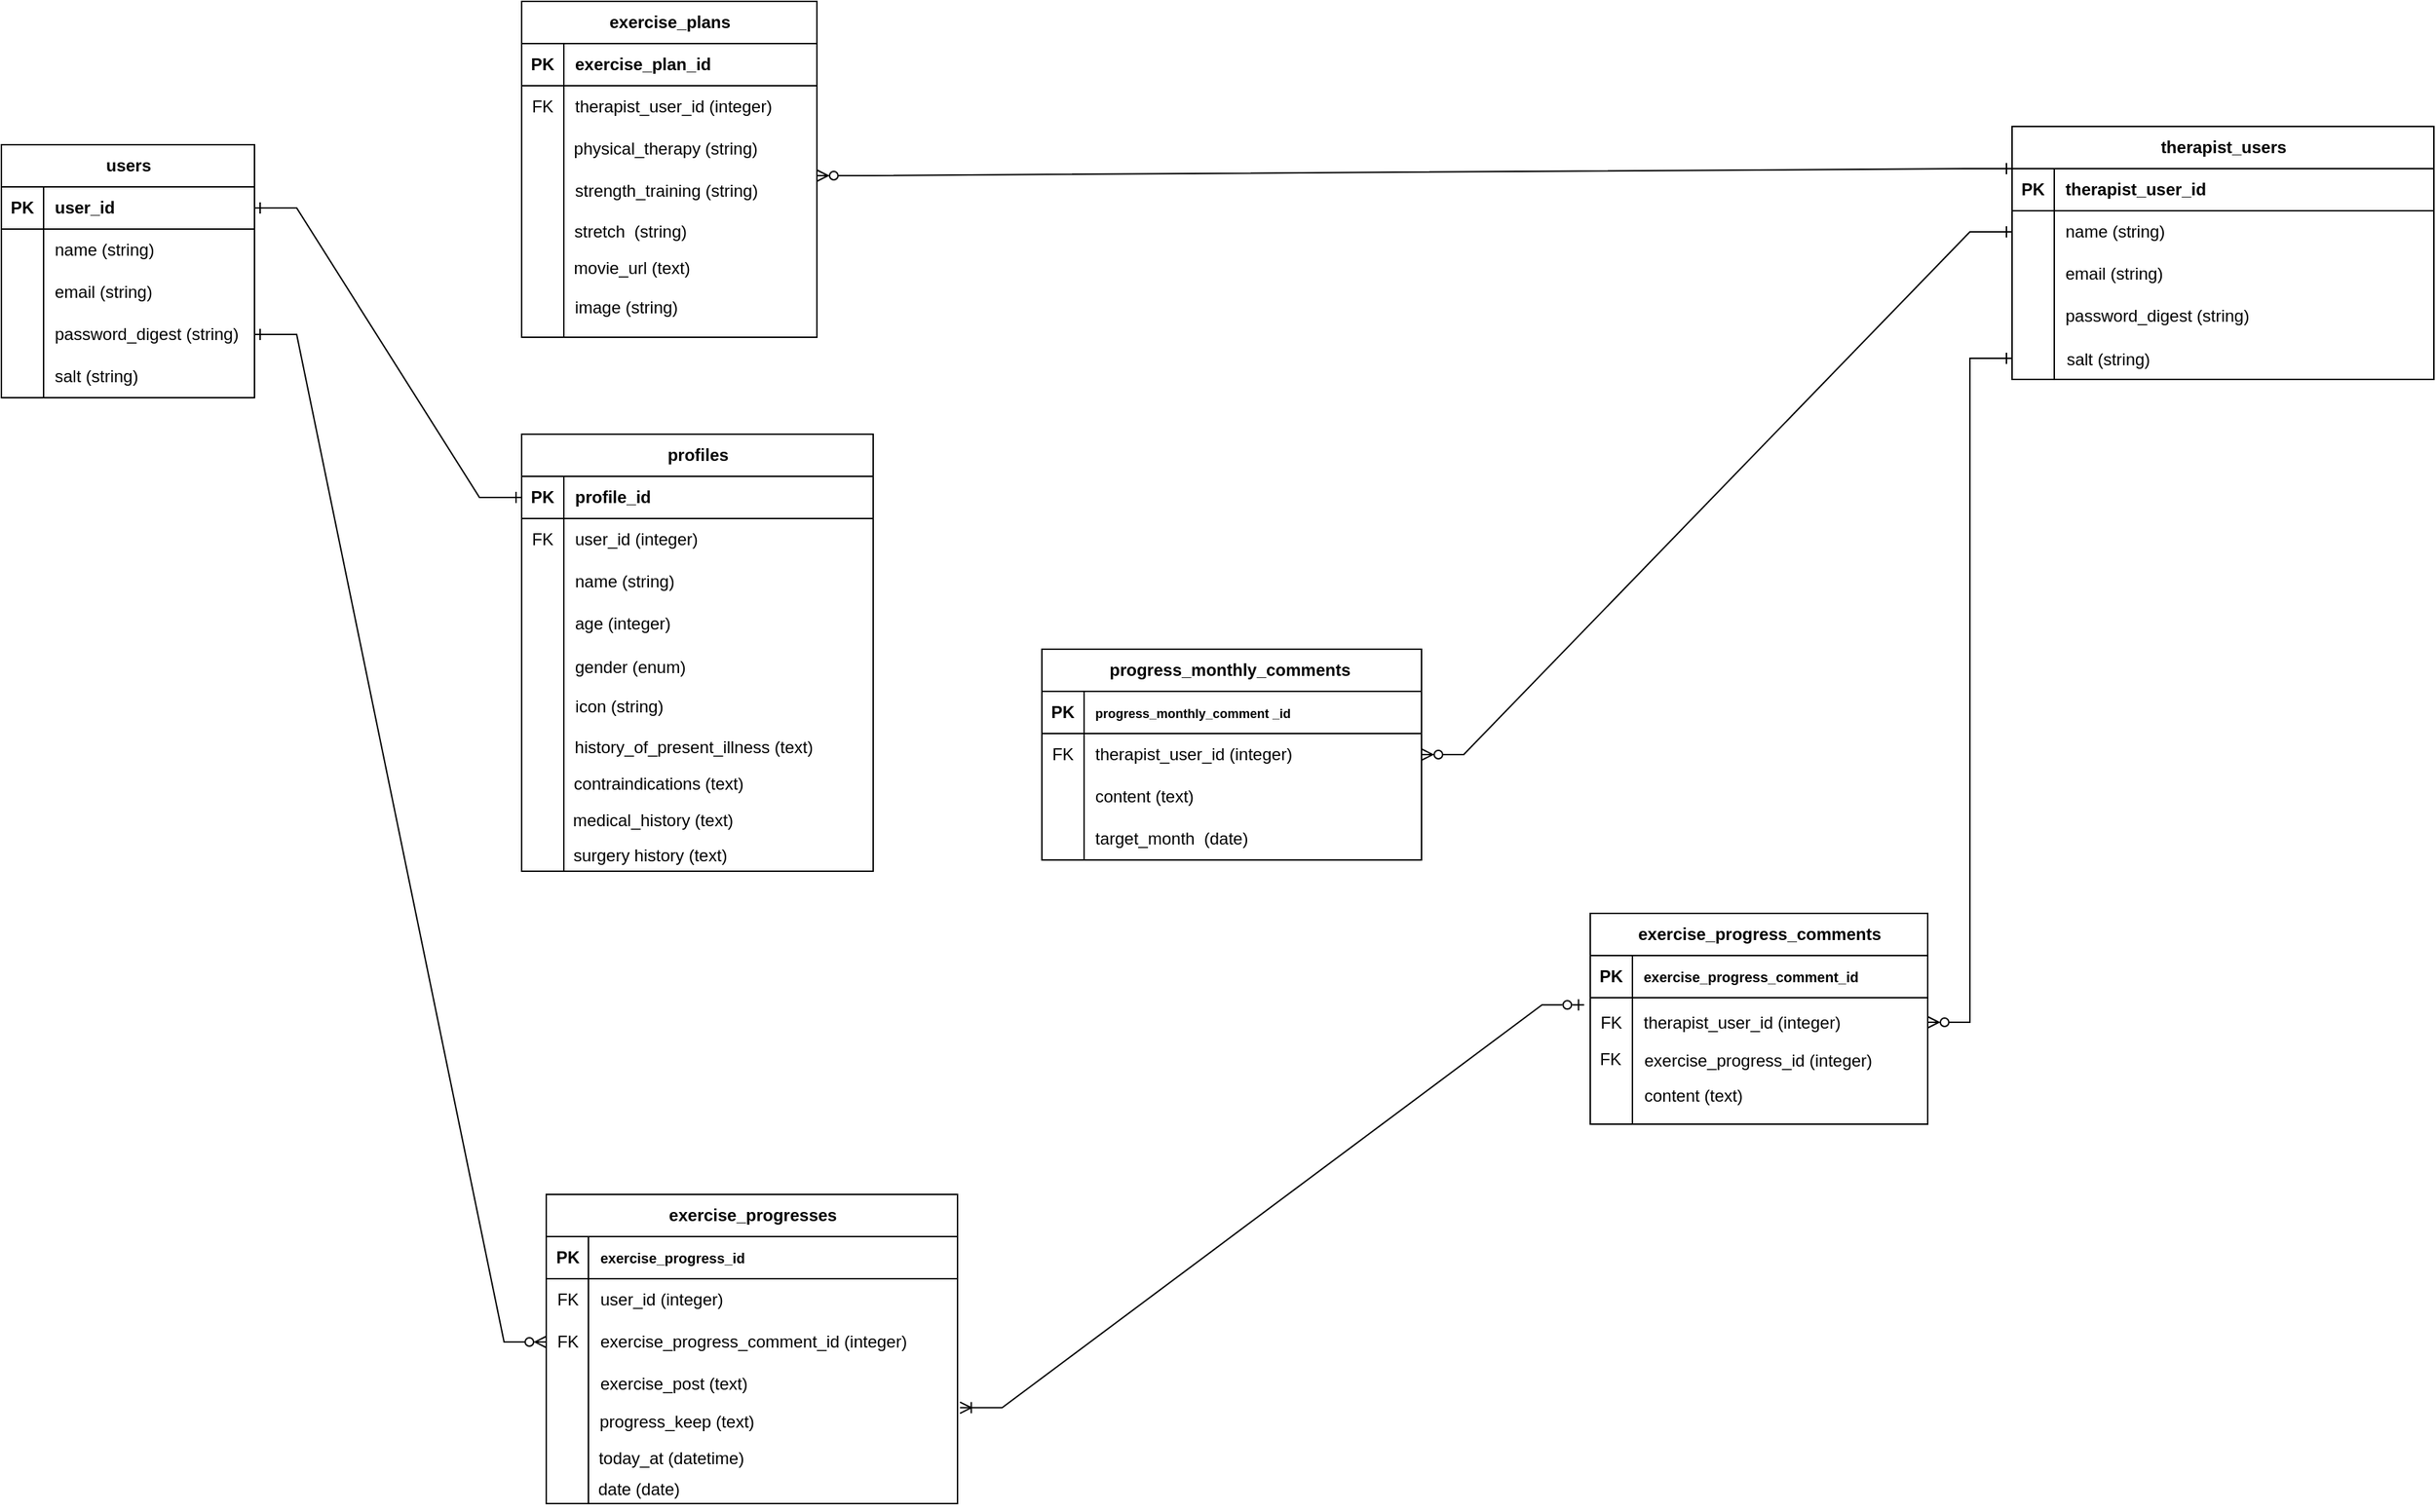 <mxfile version="22.0.4" type="github">
  <diagram name="ページ1" id="On6gERL7_XT_9iavyQnc">
    <mxGraphModel dx="1464" dy="812" grid="1" gridSize="10" guides="1" tooltips="1" connect="1" arrows="1" fold="1" page="1" pageScale="1" pageWidth="827" pageHeight="1169" math="0" shadow="0">
      <root>
        <mxCell id="0" />
        <mxCell id="1" parent="0" />
        <mxCell id="5-qIK-grg63vB4EayWd0-1" value="users" style="shape=table;startSize=30;container=1;collapsible=1;childLayout=tableLayout;fixedRows=1;rowLines=0;fontStyle=1;align=center;resizeLast=1;html=1;" parent="1" vertex="1">
          <mxGeometry x="140" y="153" width="180" height="180" as="geometry" />
        </mxCell>
        <mxCell id="5-qIK-grg63vB4EayWd0-2" value="" style="shape=tableRow;horizontal=0;startSize=0;swimlaneHead=0;swimlaneBody=0;fillColor=none;collapsible=0;dropTarget=0;points=[[0,0.5],[1,0.5]];portConstraint=eastwest;top=0;left=0;right=0;bottom=1;" parent="5-qIK-grg63vB4EayWd0-1" vertex="1">
          <mxGeometry y="30" width="180" height="30" as="geometry" />
        </mxCell>
        <mxCell id="5-qIK-grg63vB4EayWd0-3" value="PK" style="shape=partialRectangle;connectable=0;fillColor=none;top=0;left=0;bottom=0;right=0;fontStyle=1;overflow=hidden;whiteSpace=wrap;html=1;" parent="5-qIK-grg63vB4EayWd0-2" vertex="1">
          <mxGeometry width="30" height="30" as="geometry">
            <mxRectangle width="30" height="30" as="alternateBounds" />
          </mxGeometry>
        </mxCell>
        <mxCell id="5-qIK-grg63vB4EayWd0-4" value="user_id" style="shape=partialRectangle;connectable=0;fillColor=none;top=0;left=0;bottom=0;right=0;align=left;spacingLeft=6;fontStyle=1;overflow=hidden;whiteSpace=wrap;html=1;" parent="5-qIK-grg63vB4EayWd0-2" vertex="1">
          <mxGeometry x="30" width="150" height="30" as="geometry">
            <mxRectangle width="150" height="30" as="alternateBounds" />
          </mxGeometry>
        </mxCell>
        <mxCell id="5-qIK-grg63vB4EayWd0-5" value="" style="shape=tableRow;horizontal=0;startSize=0;swimlaneHead=0;swimlaneBody=0;fillColor=none;collapsible=0;dropTarget=0;points=[[0,0.5],[1,0.5]];portConstraint=eastwest;top=0;left=0;right=0;bottom=0;" parent="5-qIK-grg63vB4EayWd0-1" vertex="1">
          <mxGeometry y="60" width="180" height="30" as="geometry" />
        </mxCell>
        <mxCell id="5-qIK-grg63vB4EayWd0-6" value="" style="shape=partialRectangle;connectable=0;fillColor=none;top=0;left=0;bottom=0;right=0;editable=1;overflow=hidden;whiteSpace=wrap;html=1;" parent="5-qIK-grg63vB4EayWd0-5" vertex="1">
          <mxGeometry width="30" height="30" as="geometry">
            <mxRectangle width="30" height="30" as="alternateBounds" />
          </mxGeometry>
        </mxCell>
        <mxCell id="5-qIK-grg63vB4EayWd0-7" value="name&amp;nbsp;(string)" style="shape=partialRectangle;connectable=0;fillColor=none;top=0;left=0;bottom=0;right=0;align=left;spacingLeft=6;overflow=hidden;whiteSpace=wrap;html=1;" parent="5-qIK-grg63vB4EayWd0-5" vertex="1">
          <mxGeometry x="30" width="150" height="30" as="geometry">
            <mxRectangle width="150" height="30" as="alternateBounds" />
          </mxGeometry>
        </mxCell>
        <mxCell id="5-qIK-grg63vB4EayWd0-8" value="" style="shape=tableRow;horizontal=0;startSize=0;swimlaneHead=0;swimlaneBody=0;fillColor=none;collapsible=0;dropTarget=0;points=[[0,0.5],[1,0.5]];portConstraint=eastwest;top=0;left=0;right=0;bottom=0;" parent="5-qIK-grg63vB4EayWd0-1" vertex="1">
          <mxGeometry y="90" width="180" height="30" as="geometry" />
        </mxCell>
        <mxCell id="5-qIK-grg63vB4EayWd0-9" value="" style="shape=partialRectangle;connectable=0;fillColor=none;top=0;left=0;bottom=0;right=0;editable=1;overflow=hidden;whiteSpace=wrap;html=1;" parent="5-qIK-grg63vB4EayWd0-8" vertex="1">
          <mxGeometry width="30" height="30" as="geometry">
            <mxRectangle width="30" height="30" as="alternateBounds" />
          </mxGeometry>
        </mxCell>
        <mxCell id="5-qIK-grg63vB4EayWd0-10" value="email&amp;nbsp;(string)" style="shape=partialRectangle;connectable=0;fillColor=none;top=0;left=0;bottom=0;right=0;align=left;spacingLeft=6;overflow=hidden;whiteSpace=wrap;html=1;" parent="5-qIK-grg63vB4EayWd0-8" vertex="1">
          <mxGeometry x="30" width="150" height="30" as="geometry">
            <mxRectangle width="150" height="30" as="alternateBounds" />
          </mxGeometry>
        </mxCell>
        <mxCell id="5-qIK-grg63vB4EayWd0-11" value="" style="shape=tableRow;horizontal=0;startSize=0;swimlaneHead=0;swimlaneBody=0;fillColor=none;collapsible=0;dropTarget=0;points=[[0,0.5],[1,0.5]];portConstraint=eastwest;top=0;left=0;right=0;bottom=0;" parent="5-qIK-grg63vB4EayWd0-1" vertex="1">
          <mxGeometry y="120" width="180" height="30" as="geometry" />
        </mxCell>
        <mxCell id="5-qIK-grg63vB4EayWd0-12" value="" style="shape=partialRectangle;connectable=0;fillColor=none;top=0;left=0;bottom=0;right=0;editable=1;overflow=hidden;whiteSpace=wrap;html=1;" parent="5-qIK-grg63vB4EayWd0-11" vertex="1">
          <mxGeometry width="30" height="30" as="geometry">
            <mxRectangle width="30" height="30" as="alternateBounds" />
          </mxGeometry>
        </mxCell>
        <mxCell id="5-qIK-grg63vB4EayWd0-13" value="password_digest (string)" style="shape=partialRectangle;connectable=0;fillColor=none;top=0;left=0;bottom=0;right=0;align=left;spacingLeft=6;overflow=hidden;whiteSpace=wrap;html=1;" parent="5-qIK-grg63vB4EayWd0-11" vertex="1">
          <mxGeometry x="30" width="150" height="30" as="geometry">
            <mxRectangle width="150" height="30" as="alternateBounds" />
          </mxGeometry>
        </mxCell>
        <mxCell id="5-qIK-grg63vB4EayWd0-14" value="" style="shape=tableRow;horizontal=0;startSize=0;swimlaneHead=0;swimlaneBody=0;fillColor=none;collapsible=0;dropTarget=0;points=[[0,0.5],[1,0.5]];portConstraint=eastwest;top=0;left=0;right=0;bottom=0;" parent="5-qIK-grg63vB4EayWd0-1" vertex="1">
          <mxGeometry y="150" width="180" height="30" as="geometry" />
        </mxCell>
        <mxCell id="5-qIK-grg63vB4EayWd0-15" value="" style="shape=partialRectangle;connectable=0;fillColor=none;top=0;left=0;bottom=0;right=0;editable=1;overflow=hidden;whiteSpace=wrap;html=1;" parent="5-qIK-grg63vB4EayWd0-14" vertex="1">
          <mxGeometry width="30" height="30" as="geometry">
            <mxRectangle width="30" height="30" as="alternateBounds" />
          </mxGeometry>
        </mxCell>
        <mxCell id="5-qIK-grg63vB4EayWd0-16" value="salt (string)" style="shape=partialRectangle;connectable=0;fillColor=none;top=0;left=0;bottom=0;right=0;align=left;spacingLeft=6;overflow=hidden;whiteSpace=wrap;html=1;" parent="5-qIK-grg63vB4EayWd0-14" vertex="1">
          <mxGeometry x="30" width="150" height="30" as="geometry">
            <mxRectangle width="150" height="30" as="alternateBounds" />
          </mxGeometry>
        </mxCell>
        <mxCell id="5-qIK-grg63vB4EayWd0-20" value="exercise_plans" style="shape=table;startSize=30;container=1;collapsible=1;childLayout=tableLayout;fixedRows=1;rowLines=0;fontStyle=1;align=center;resizeLast=1;html=1;strokeColor=default;" parent="1" vertex="1">
          <mxGeometry x="510" y="51" width="210" height="239" as="geometry" />
        </mxCell>
        <mxCell id="5-qIK-grg63vB4EayWd0-21" value="" style="shape=tableRow;horizontal=0;startSize=0;swimlaneHead=0;swimlaneBody=0;fillColor=none;collapsible=0;dropTarget=0;points=[[0,0.5],[1,0.5]];portConstraint=eastwest;top=0;left=0;right=0;bottom=1;" parent="5-qIK-grg63vB4EayWd0-20" vertex="1">
          <mxGeometry y="30" width="210" height="30" as="geometry" />
        </mxCell>
        <mxCell id="5-qIK-grg63vB4EayWd0-22" value="PK" style="shape=partialRectangle;connectable=0;fillColor=none;top=0;left=0;bottom=0;right=0;fontStyle=1;overflow=hidden;whiteSpace=wrap;html=1;" parent="5-qIK-grg63vB4EayWd0-21" vertex="1">
          <mxGeometry width="30" height="30" as="geometry">
            <mxRectangle width="30" height="30" as="alternateBounds" />
          </mxGeometry>
        </mxCell>
        <mxCell id="5-qIK-grg63vB4EayWd0-23" value="exercise_plan_id" style="shape=partialRectangle;connectable=0;fillColor=none;top=0;left=0;bottom=0;right=0;align=left;spacingLeft=6;fontStyle=1;overflow=hidden;whiteSpace=wrap;html=1;" parent="5-qIK-grg63vB4EayWd0-21" vertex="1">
          <mxGeometry x="30" width="180" height="30" as="geometry">
            <mxRectangle width="180" height="30" as="alternateBounds" />
          </mxGeometry>
        </mxCell>
        <mxCell id="5-qIK-grg63vB4EayWd0-24" value="" style="shape=tableRow;horizontal=0;startSize=0;swimlaneHead=0;swimlaneBody=0;fillColor=none;collapsible=0;dropTarget=0;points=[[0,0.5],[1,0.5]];portConstraint=eastwest;top=0;left=0;right=0;bottom=0;" parent="5-qIK-grg63vB4EayWd0-20" vertex="1">
          <mxGeometry y="60" width="210" height="30" as="geometry" />
        </mxCell>
        <mxCell id="5-qIK-grg63vB4EayWd0-25" value="FK" style="shape=partialRectangle;connectable=0;fillColor=none;top=0;left=0;bottom=0;right=0;editable=1;overflow=hidden;whiteSpace=wrap;html=1;" parent="5-qIK-grg63vB4EayWd0-24" vertex="1">
          <mxGeometry width="30" height="30" as="geometry">
            <mxRectangle width="30" height="30" as="alternateBounds" />
          </mxGeometry>
        </mxCell>
        <mxCell id="5-qIK-grg63vB4EayWd0-26" value="therapist_user_id (integer)" style="shape=partialRectangle;connectable=0;fillColor=none;top=0;left=0;bottom=0;right=0;align=left;spacingLeft=6;overflow=hidden;whiteSpace=wrap;html=1;" parent="5-qIK-grg63vB4EayWd0-24" vertex="1">
          <mxGeometry x="30" width="180" height="30" as="geometry">
            <mxRectangle width="180" height="30" as="alternateBounds" />
          </mxGeometry>
        </mxCell>
        <mxCell id="5-qIK-grg63vB4EayWd0-27" value="" style="shape=tableRow;horizontal=0;startSize=0;swimlaneHead=0;swimlaneBody=0;fillColor=none;collapsible=0;dropTarget=0;points=[[0,0.5],[1,0.5]];portConstraint=eastwest;top=0;left=0;right=0;bottom=0;" parent="5-qIK-grg63vB4EayWd0-20" vertex="1">
          <mxGeometry y="90" width="210" height="30" as="geometry" />
        </mxCell>
        <mxCell id="5-qIK-grg63vB4EayWd0-28" value="" style="shape=partialRectangle;connectable=0;fillColor=none;top=0;left=0;bottom=0;right=0;editable=1;overflow=hidden;whiteSpace=wrap;html=1;" parent="5-qIK-grg63vB4EayWd0-27" vertex="1">
          <mxGeometry width="30" height="30" as="geometry">
            <mxRectangle width="30" height="30" as="alternateBounds" />
          </mxGeometry>
        </mxCell>
        <mxCell id="5-qIK-grg63vB4EayWd0-29" value="" style="shape=partialRectangle;connectable=0;fillColor=none;top=0;left=0;bottom=0;right=0;align=left;spacingLeft=6;overflow=hidden;whiteSpace=wrap;html=1;" parent="5-qIK-grg63vB4EayWd0-27" vertex="1">
          <mxGeometry x="30" width="180" height="30" as="geometry">
            <mxRectangle width="180" height="30" as="alternateBounds" />
          </mxGeometry>
        </mxCell>
        <mxCell id="5-qIK-grg63vB4EayWd0-30" value="" style="shape=tableRow;horizontal=0;startSize=0;swimlaneHead=0;swimlaneBody=0;fillColor=none;collapsible=0;dropTarget=0;points=[[0,0.5],[1,0.5]];portConstraint=eastwest;top=0;left=0;right=0;bottom=0;" parent="5-qIK-grg63vB4EayWd0-20" vertex="1">
          <mxGeometry y="120" width="210" height="30" as="geometry" />
        </mxCell>
        <mxCell id="5-qIK-grg63vB4EayWd0-31" value="" style="shape=partialRectangle;connectable=0;fillColor=none;top=0;left=0;bottom=0;right=0;editable=1;overflow=hidden;whiteSpace=wrap;html=1;" parent="5-qIK-grg63vB4EayWd0-30" vertex="1">
          <mxGeometry width="30" height="30" as="geometry">
            <mxRectangle width="30" height="30" as="alternateBounds" />
          </mxGeometry>
        </mxCell>
        <mxCell id="5-qIK-grg63vB4EayWd0-32" value="strength_training&amp;nbsp;(string)" style="shape=partialRectangle;connectable=0;fillColor=none;top=0;left=0;bottom=0;right=0;align=left;spacingLeft=6;overflow=hidden;whiteSpace=wrap;html=1;" parent="5-qIK-grg63vB4EayWd0-30" vertex="1">
          <mxGeometry x="30" width="180" height="30" as="geometry">
            <mxRectangle width="180" height="30" as="alternateBounds" />
          </mxGeometry>
        </mxCell>
        <mxCell id="5-qIK-grg63vB4EayWd0-87" value="profiles" style="shape=table;startSize=30;container=1;collapsible=1;childLayout=tableLayout;fixedRows=1;rowLines=0;fontStyle=1;align=center;resizeLast=1;html=1;strokeColor=default;" parent="1" vertex="1">
          <mxGeometry x="510" y="359" width="250" height="311" as="geometry" />
        </mxCell>
        <mxCell id="5-qIK-grg63vB4EayWd0-88" value="" style="shape=tableRow;horizontal=0;startSize=0;swimlaneHead=0;swimlaneBody=0;fillColor=none;collapsible=0;dropTarget=0;points=[[0,0.5],[1,0.5]];portConstraint=eastwest;top=0;left=0;right=0;bottom=1;" parent="5-qIK-grg63vB4EayWd0-87" vertex="1">
          <mxGeometry y="30" width="250" height="30" as="geometry" />
        </mxCell>
        <mxCell id="5-qIK-grg63vB4EayWd0-89" value="PK" style="shape=partialRectangle;connectable=0;fillColor=none;top=0;left=0;bottom=0;right=0;fontStyle=1;overflow=hidden;whiteSpace=wrap;html=1;" parent="5-qIK-grg63vB4EayWd0-88" vertex="1">
          <mxGeometry width="30" height="30" as="geometry">
            <mxRectangle width="30" height="30" as="alternateBounds" />
          </mxGeometry>
        </mxCell>
        <mxCell id="5-qIK-grg63vB4EayWd0-90" value="profile_id" style="shape=partialRectangle;connectable=0;fillColor=none;top=0;left=0;bottom=0;right=0;align=left;spacingLeft=6;fontStyle=1;overflow=hidden;whiteSpace=wrap;html=1;" parent="5-qIK-grg63vB4EayWd0-88" vertex="1">
          <mxGeometry x="30" width="220" height="30" as="geometry">
            <mxRectangle width="220" height="30" as="alternateBounds" />
          </mxGeometry>
        </mxCell>
        <mxCell id="5-qIK-grg63vB4EayWd0-91" value="" style="shape=tableRow;horizontal=0;startSize=0;swimlaneHead=0;swimlaneBody=0;fillColor=none;collapsible=0;dropTarget=0;points=[[0,0.5],[1,0.5]];portConstraint=eastwest;top=0;left=0;right=0;bottom=0;" parent="5-qIK-grg63vB4EayWd0-87" vertex="1">
          <mxGeometry y="60" width="250" height="30" as="geometry" />
        </mxCell>
        <mxCell id="5-qIK-grg63vB4EayWd0-92" value="FK" style="shape=partialRectangle;connectable=0;fillColor=none;top=0;left=0;bottom=0;right=0;editable=1;overflow=hidden;whiteSpace=wrap;html=1;" parent="5-qIK-grg63vB4EayWd0-91" vertex="1">
          <mxGeometry width="30" height="30" as="geometry">
            <mxRectangle width="30" height="30" as="alternateBounds" />
          </mxGeometry>
        </mxCell>
        <mxCell id="5-qIK-grg63vB4EayWd0-93" value="user_id (integer)" style="shape=partialRectangle;connectable=0;fillColor=none;top=0;left=0;bottom=0;right=0;align=left;spacingLeft=6;overflow=hidden;whiteSpace=wrap;html=1;" parent="5-qIK-grg63vB4EayWd0-91" vertex="1">
          <mxGeometry x="30" width="220" height="30" as="geometry">
            <mxRectangle width="220" height="30" as="alternateBounds" />
          </mxGeometry>
        </mxCell>
        <mxCell id="5-qIK-grg63vB4EayWd0-94" value="" style="shape=tableRow;horizontal=0;startSize=0;swimlaneHead=0;swimlaneBody=0;fillColor=none;collapsible=0;dropTarget=0;points=[[0,0.5],[1,0.5]];portConstraint=eastwest;top=0;left=0;right=0;bottom=0;" parent="5-qIK-grg63vB4EayWd0-87" vertex="1">
          <mxGeometry y="90" width="250" height="30" as="geometry" />
        </mxCell>
        <mxCell id="5-qIK-grg63vB4EayWd0-95" value="" style="shape=partialRectangle;connectable=0;fillColor=none;top=0;left=0;bottom=0;right=0;editable=1;overflow=hidden;whiteSpace=wrap;html=1;" parent="5-qIK-grg63vB4EayWd0-94" vertex="1">
          <mxGeometry width="30" height="30" as="geometry">
            <mxRectangle width="30" height="30" as="alternateBounds" />
          </mxGeometry>
        </mxCell>
        <mxCell id="5-qIK-grg63vB4EayWd0-96" value="name&amp;nbsp;(string)" style="shape=partialRectangle;connectable=0;fillColor=none;top=0;left=0;bottom=0;right=0;align=left;spacingLeft=6;overflow=hidden;whiteSpace=wrap;html=1;" parent="5-qIK-grg63vB4EayWd0-94" vertex="1">
          <mxGeometry x="30" width="220" height="30" as="geometry">
            <mxRectangle width="220" height="30" as="alternateBounds" />
          </mxGeometry>
        </mxCell>
        <mxCell id="5-qIK-grg63vB4EayWd0-97" value="" style="shape=tableRow;horizontal=0;startSize=0;swimlaneHead=0;swimlaneBody=0;fillColor=none;collapsible=0;dropTarget=0;points=[[0,0.5],[1,0.5]];portConstraint=eastwest;top=0;left=0;right=0;bottom=0;" parent="5-qIK-grg63vB4EayWd0-87" vertex="1">
          <mxGeometry y="120" width="250" height="30" as="geometry" />
        </mxCell>
        <mxCell id="5-qIK-grg63vB4EayWd0-98" value="" style="shape=partialRectangle;connectable=0;fillColor=none;top=0;left=0;bottom=0;right=0;editable=1;overflow=hidden;whiteSpace=wrap;html=1;" parent="5-qIK-grg63vB4EayWd0-97" vertex="1">
          <mxGeometry width="30" height="30" as="geometry">
            <mxRectangle width="30" height="30" as="alternateBounds" />
          </mxGeometry>
        </mxCell>
        <mxCell id="5-qIK-grg63vB4EayWd0-99" value="age (integer)" style="shape=partialRectangle;connectable=0;fillColor=none;top=0;left=0;bottom=0;right=0;align=left;spacingLeft=6;overflow=hidden;whiteSpace=wrap;html=1;" parent="5-qIK-grg63vB4EayWd0-97" vertex="1">
          <mxGeometry x="30" width="220" height="30" as="geometry">
            <mxRectangle width="220" height="30" as="alternateBounds" />
          </mxGeometry>
        </mxCell>
        <mxCell id="5-qIK-grg63vB4EayWd0-129" value="exercise_progress_comments" style="shape=table;startSize=30;container=1;collapsible=1;childLayout=tableLayout;fixedRows=1;rowLines=0;fontStyle=1;align=center;resizeLast=1;html=1;strokeColor=default;" parent="1" vertex="1">
          <mxGeometry x="1270" y="700" width="240" height="150" as="geometry" />
        </mxCell>
        <mxCell id="5-qIK-grg63vB4EayWd0-130" value="" style="shape=tableRow;horizontal=0;startSize=0;swimlaneHead=0;swimlaneBody=0;fillColor=none;collapsible=0;dropTarget=0;points=[[0,0.5],[1,0.5]];portConstraint=eastwest;top=0;left=0;right=0;bottom=1;" parent="5-qIK-grg63vB4EayWd0-129" vertex="1">
          <mxGeometry y="30" width="240" height="30" as="geometry" />
        </mxCell>
        <mxCell id="5-qIK-grg63vB4EayWd0-131" value="PK" style="shape=partialRectangle;connectable=0;fillColor=none;top=0;left=0;bottom=0;right=0;fontStyle=1;overflow=hidden;whiteSpace=wrap;html=1;" parent="5-qIK-grg63vB4EayWd0-130" vertex="1">
          <mxGeometry width="30" height="30" as="geometry">
            <mxRectangle width="30" height="30" as="alternateBounds" />
          </mxGeometry>
        </mxCell>
        <mxCell id="5-qIK-grg63vB4EayWd0-132" value="&lt;font style=&quot;font-size: 10px;&quot;&gt;exercise_progress_comment_id&lt;/font&gt;" style="shape=partialRectangle;connectable=0;fillColor=none;top=0;left=0;bottom=0;right=0;align=left;spacingLeft=6;fontStyle=1;overflow=hidden;whiteSpace=wrap;html=1;" parent="5-qIK-grg63vB4EayWd0-130" vertex="1">
          <mxGeometry x="30" width="210" height="30" as="geometry">
            <mxRectangle width="210" height="30" as="alternateBounds" />
          </mxGeometry>
        </mxCell>
        <mxCell id="5-qIK-grg63vB4EayWd0-133" value="" style="shape=tableRow;horizontal=0;startSize=0;swimlaneHead=0;swimlaneBody=0;fillColor=none;collapsible=0;dropTarget=0;points=[[0,0.5],[1,0.5]];portConstraint=eastwest;top=0;left=0;right=0;bottom=0;" parent="5-qIK-grg63vB4EayWd0-129" vertex="1">
          <mxGeometry y="60" width="240" height="35" as="geometry" />
        </mxCell>
        <mxCell id="5-qIK-grg63vB4EayWd0-134" value="FK" style="shape=partialRectangle;connectable=0;fillColor=none;top=0;left=0;bottom=0;right=0;editable=1;overflow=hidden;whiteSpace=wrap;html=1;" parent="5-qIK-grg63vB4EayWd0-133" vertex="1">
          <mxGeometry width="30" height="35" as="geometry">
            <mxRectangle width="30" height="35" as="alternateBounds" />
          </mxGeometry>
        </mxCell>
        <mxCell id="5-qIK-grg63vB4EayWd0-135" value="therapist_user_id&amp;nbsp;(integer)" style="shape=partialRectangle;connectable=0;fillColor=none;top=0;left=0;bottom=0;right=0;align=left;spacingLeft=6;overflow=hidden;whiteSpace=wrap;html=1;" parent="5-qIK-grg63vB4EayWd0-133" vertex="1">
          <mxGeometry x="30" width="210" height="35" as="geometry">
            <mxRectangle width="210" height="35" as="alternateBounds" />
          </mxGeometry>
        </mxCell>
        <mxCell id="5-qIK-grg63vB4EayWd0-136" value="" style="shape=tableRow;horizontal=0;startSize=0;swimlaneHead=0;swimlaneBody=0;fillColor=none;collapsible=0;dropTarget=0;points=[[0,0.5],[1,0.5]];portConstraint=eastwest;top=0;left=0;right=0;bottom=0;" parent="5-qIK-grg63vB4EayWd0-129" vertex="1">
          <mxGeometry y="95" width="240" height="55" as="geometry" />
        </mxCell>
        <mxCell id="5-qIK-grg63vB4EayWd0-137" value="" style="shape=partialRectangle;connectable=0;fillColor=none;top=0;left=0;bottom=0;right=0;editable=1;overflow=hidden;whiteSpace=wrap;html=1;" parent="5-qIK-grg63vB4EayWd0-136" vertex="1">
          <mxGeometry width="30" height="55" as="geometry">
            <mxRectangle width="30" height="55" as="alternateBounds" />
          </mxGeometry>
        </mxCell>
        <mxCell id="5-qIK-grg63vB4EayWd0-138" value="" style="shape=partialRectangle;connectable=0;fillColor=none;top=0;left=0;bottom=0;right=0;align=left;spacingLeft=6;overflow=hidden;whiteSpace=wrap;html=1;" parent="5-qIK-grg63vB4EayWd0-136" vertex="1">
          <mxGeometry x="30" width="210" height="55" as="geometry">
            <mxRectangle width="210" height="55" as="alternateBounds" />
          </mxGeometry>
        </mxCell>
        <mxCell id="5-qIK-grg63vB4EayWd0-155" value="progress_monthly_comments&amp;nbsp;" style="shape=table;startSize=30;container=1;collapsible=1;childLayout=tableLayout;fixedRows=1;rowLines=0;fontStyle=1;align=center;resizeLast=1;html=1;strokeColor=default;" parent="1" vertex="1">
          <mxGeometry x="880" y="512" width="270" height="150" as="geometry" />
        </mxCell>
        <mxCell id="5-qIK-grg63vB4EayWd0-156" value="" style="shape=tableRow;horizontal=0;startSize=0;swimlaneHead=0;swimlaneBody=0;fillColor=none;collapsible=0;dropTarget=0;points=[[0,0.5],[1,0.5]];portConstraint=eastwest;top=0;left=0;right=0;bottom=1;" parent="5-qIK-grg63vB4EayWd0-155" vertex="1">
          <mxGeometry y="30" width="270" height="30" as="geometry" />
        </mxCell>
        <mxCell id="5-qIK-grg63vB4EayWd0-157" value="PK" style="shape=partialRectangle;connectable=0;fillColor=none;top=0;left=0;bottom=0;right=0;fontStyle=1;overflow=hidden;whiteSpace=wrap;html=1;" parent="5-qIK-grg63vB4EayWd0-156" vertex="1">
          <mxGeometry width="30" height="30" as="geometry">
            <mxRectangle width="30" height="30" as="alternateBounds" />
          </mxGeometry>
        </mxCell>
        <mxCell id="5-qIK-grg63vB4EayWd0-158" value="&lt;font style=&quot;font-size: 9px;&quot;&gt;progress_monthly_comment _id&lt;/font&gt;" style="shape=partialRectangle;connectable=0;fillColor=none;top=0;left=0;bottom=0;right=0;align=left;spacingLeft=6;fontStyle=1;overflow=hidden;whiteSpace=wrap;html=1;" parent="5-qIK-grg63vB4EayWd0-156" vertex="1">
          <mxGeometry x="30" width="240" height="30" as="geometry">
            <mxRectangle width="240" height="30" as="alternateBounds" />
          </mxGeometry>
        </mxCell>
        <mxCell id="5-qIK-grg63vB4EayWd0-159" value="" style="shape=tableRow;horizontal=0;startSize=0;swimlaneHead=0;swimlaneBody=0;fillColor=none;collapsible=0;dropTarget=0;points=[[0,0.5],[1,0.5]];portConstraint=eastwest;top=0;left=0;right=0;bottom=0;" parent="5-qIK-grg63vB4EayWd0-155" vertex="1">
          <mxGeometry y="60" width="270" height="30" as="geometry" />
        </mxCell>
        <mxCell id="5-qIK-grg63vB4EayWd0-160" value="FK" style="shape=partialRectangle;connectable=0;fillColor=none;top=0;left=0;bottom=0;right=0;editable=1;overflow=hidden;whiteSpace=wrap;html=1;" parent="5-qIK-grg63vB4EayWd0-159" vertex="1">
          <mxGeometry width="30" height="30" as="geometry">
            <mxRectangle width="30" height="30" as="alternateBounds" />
          </mxGeometry>
        </mxCell>
        <mxCell id="5-qIK-grg63vB4EayWd0-161" value="therapist_user_id&amp;nbsp;(integer)" style="shape=partialRectangle;connectable=0;fillColor=none;top=0;left=0;bottom=0;right=0;align=left;spacingLeft=6;overflow=hidden;whiteSpace=wrap;html=1;" parent="5-qIK-grg63vB4EayWd0-159" vertex="1">
          <mxGeometry x="30" width="240" height="30" as="geometry">
            <mxRectangle width="240" height="30" as="alternateBounds" />
          </mxGeometry>
        </mxCell>
        <mxCell id="5-qIK-grg63vB4EayWd0-162" value="" style="shape=tableRow;horizontal=0;startSize=0;swimlaneHead=0;swimlaneBody=0;fillColor=none;collapsible=0;dropTarget=0;points=[[0,0.5],[1,0.5]];portConstraint=eastwest;top=0;left=0;right=0;bottom=0;" parent="5-qIK-grg63vB4EayWd0-155" vertex="1">
          <mxGeometry y="90" width="270" height="30" as="geometry" />
        </mxCell>
        <mxCell id="5-qIK-grg63vB4EayWd0-163" value="" style="shape=partialRectangle;connectable=0;fillColor=none;top=0;left=0;bottom=0;right=0;editable=1;overflow=hidden;whiteSpace=wrap;html=1;" parent="5-qIK-grg63vB4EayWd0-162" vertex="1">
          <mxGeometry width="30" height="30" as="geometry">
            <mxRectangle width="30" height="30" as="alternateBounds" />
          </mxGeometry>
        </mxCell>
        <mxCell id="5-qIK-grg63vB4EayWd0-164" value="content&amp;nbsp;(text)" style="shape=partialRectangle;connectable=0;fillColor=none;top=0;left=0;bottom=0;right=0;align=left;spacingLeft=6;overflow=hidden;whiteSpace=wrap;html=1;" parent="5-qIK-grg63vB4EayWd0-162" vertex="1">
          <mxGeometry x="30" width="240" height="30" as="geometry">
            <mxRectangle width="240" height="30" as="alternateBounds" />
          </mxGeometry>
        </mxCell>
        <mxCell id="5-qIK-grg63vB4EayWd0-165" value="" style="shape=tableRow;horizontal=0;startSize=0;swimlaneHead=0;swimlaneBody=0;fillColor=none;collapsible=0;dropTarget=0;points=[[0,0.5],[1,0.5]];portConstraint=eastwest;top=0;left=0;right=0;bottom=0;" parent="5-qIK-grg63vB4EayWd0-155" vertex="1">
          <mxGeometry y="120" width="270" height="30" as="geometry" />
        </mxCell>
        <mxCell id="5-qIK-grg63vB4EayWd0-166" value="" style="shape=partialRectangle;connectable=0;fillColor=none;top=0;left=0;bottom=0;right=0;editable=1;overflow=hidden;whiteSpace=wrap;html=1;" parent="5-qIK-grg63vB4EayWd0-165" vertex="1">
          <mxGeometry width="30" height="30" as="geometry">
            <mxRectangle width="30" height="30" as="alternateBounds" />
          </mxGeometry>
        </mxCell>
        <mxCell id="5-qIK-grg63vB4EayWd0-167" value="target_month&amp;nbsp; (date)" style="shape=partialRectangle;connectable=0;fillColor=none;top=0;left=0;bottom=0;right=0;align=left;spacingLeft=6;overflow=hidden;whiteSpace=wrap;html=1;" parent="5-qIK-grg63vB4EayWd0-165" vertex="1">
          <mxGeometry x="30" width="240" height="30" as="geometry">
            <mxRectangle width="240" height="30" as="alternateBounds" />
          </mxGeometry>
        </mxCell>
        <mxCell id="5-qIK-grg63vB4EayWd0-168" value="therapist_users" style="shape=table;startSize=30;container=1;collapsible=1;childLayout=tableLayout;fixedRows=1;rowLines=0;fontStyle=1;align=center;resizeLast=1;html=1;" parent="1" vertex="1">
          <mxGeometry x="1570" y="140" width="300" height="180" as="geometry" />
        </mxCell>
        <mxCell id="5-qIK-grg63vB4EayWd0-169" value="" style="shape=tableRow;horizontal=0;startSize=0;swimlaneHead=0;swimlaneBody=0;fillColor=none;collapsible=0;dropTarget=0;points=[[0,0.5],[1,0.5]];portConstraint=eastwest;top=0;left=0;right=0;bottom=1;" parent="5-qIK-grg63vB4EayWd0-168" vertex="1">
          <mxGeometry y="30" width="300" height="30" as="geometry" />
        </mxCell>
        <mxCell id="5-qIK-grg63vB4EayWd0-170" value="PK" style="shape=partialRectangle;connectable=0;fillColor=none;top=0;left=0;bottom=0;right=0;fontStyle=1;overflow=hidden;whiteSpace=wrap;html=1;" parent="5-qIK-grg63vB4EayWd0-169" vertex="1">
          <mxGeometry width="30" height="30" as="geometry">
            <mxRectangle width="30" height="30" as="alternateBounds" />
          </mxGeometry>
        </mxCell>
        <mxCell id="5-qIK-grg63vB4EayWd0-171" value="therapist_user_id" style="shape=partialRectangle;connectable=0;fillColor=none;top=0;left=0;bottom=0;right=0;align=left;spacingLeft=6;fontStyle=1;overflow=hidden;whiteSpace=wrap;html=1;" parent="5-qIK-grg63vB4EayWd0-169" vertex="1">
          <mxGeometry x="30" width="270" height="30" as="geometry">
            <mxRectangle width="270" height="30" as="alternateBounds" />
          </mxGeometry>
        </mxCell>
        <mxCell id="5-qIK-grg63vB4EayWd0-172" value="" style="shape=tableRow;horizontal=0;startSize=0;swimlaneHead=0;swimlaneBody=0;fillColor=none;collapsible=0;dropTarget=0;points=[[0,0.5],[1,0.5]];portConstraint=eastwest;top=0;left=0;right=0;bottom=0;" parent="5-qIK-grg63vB4EayWd0-168" vertex="1">
          <mxGeometry y="60" width="300" height="30" as="geometry" />
        </mxCell>
        <mxCell id="5-qIK-grg63vB4EayWd0-173" value="" style="shape=partialRectangle;connectable=0;fillColor=none;top=0;left=0;bottom=0;right=0;editable=1;overflow=hidden;whiteSpace=wrap;html=1;" parent="5-qIK-grg63vB4EayWd0-172" vertex="1">
          <mxGeometry width="30" height="30" as="geometry">
            <mxRectangle width="30" height="30" as="alternateBounds" />
          </mxGeometry>
        </mxCell>
        <mxCell id="5-qIK-grg63vB4EayWd0-174" value="name&amp;nbsp;(string)" style="shape=partialRectangle;connectable=0;fillColor=none;top=0;left=0;bottom=0;right=0;align=left;spacingLeft=6;overflow=hidden;whiteSpace=wrap;html=1;" parent="5-qIK-grg63vB4EayWd0-172" vertex="1">
          <mxGeometry x="30" width="270" height="30" as="geometry">
            <mxRectangle width="270" height="30" as="alternateBounds" />
          </mxGeometry>
        </mxCell>
        <mxCell id="5-qIK-grg63vB4EayWd0-175" value="" style="shape=tableRow;horizontal=0;startSize=0;swimlaneHead=0;swimlaneBody=0;fillColor=none;collapsible=0;dropTarget=0;points=[[0,0.5],[1,0.5]];portConstraint=eastwest;top=0;left=0;right=0;bottom=0;" parent="5-qIK-grg63vB4EayWd0-168" vertex="1">
          <mxGeometry y="90" width="300" height="30" as="geometry" />
        </mxCell>
        <mxCell id="5-qIK-grg63vB4EayWd0-176" value="" style="shape=partialRectangle;connectable=0;fillColor=none;top=0;left=0;bottom=0;right=0;editable=1;overflow=hidden;whiteSpace=wrap;html=1;" parent="5-qIK-grg63vB4EayWd0-175" vertex="1">
          <mxGeometry width="30" height="30" as="geometry">
            <mxRectangle width="30" height="30" as="alternateBounds" />
          </mxGeometry>
        </mxCell>
        <mxCell id="5-qIK-grg63vB4EayWd0-177" value="email&amp;nbsp;(string)" style="shape=partialRectangle;connectable=0;fillColor=none;top=0;left=0;bottom=0;right=0;align=left;spacingLeft=6;overflow=hidden;whiteSpace=wrap;html=1;" parent="5-qIK-grg63vB4EayWd0-175" vertex="1">
          <mxGeometry x="30" width="270" height="30" as="geometry">
            <mxRectangle width="270" height="30" as="alternateBounds" />
          </mxGeometry>
        </mxCell>
        <mxCell id="5-qIK-grg63vB4EayWd0-178" value="" style="shape=tableRow;horizontal=0;startSize=0;swimlaneHead=0;swimlaneBody=0;fillColor=none;collapsible=0;dropTarget=0;points=[[0,0.5],[1,0.5]];portConstraint=eastwest;top=0;left=0;right=0;bottom=0;" parent="5-qIK-grg63vB4EayWd0-168" vertex="1">
          <mxGeometry y="120" width="300" height="30" as="geometry" />
        </mxCell>
        <mxCell id="5-qIK-grg63vB4EayWd0-179" value="" style="shape=partialRectangle;connectable=0;fillColor=none;top=0;left=0;bottom=0;right=0;editable=1;overflow=hidden;whiteSpace=wrap;html=1;" parent="5-qIK-grg63vB4EayWd0-178" vertex="1">
          <mxGeometry width="30" height="30" as="geometry">
            <mxRectangle width="30" height="30" as="alternateBounds" />
          </mxGeometry>
        </mxCell>
        <mxCell id="5-qIK-grg63vB4EayWd0-180" value="password_digest (string)" style="shape=partialRectangle;connectable=0;fillColor=none;top=0;left=0;bottom=0;right=0;align=left;spacingLeft=6;overflow=hidden;whiteSpace=wrap;html=1;" parent="5-qIK-grg63vB4EayWd0-178" vertex="1">
          <mxGeometry x="30" width="270" height="30" as="geometry">
            <mxRectangle width="270" height="30" as="alternateBounds" />
          </mxGeometry>
        </mxCell>
        <mxCell id="5-qIK-grg63vB4EayWd0-181" value="" style="shape=tableRow;horizontal=0;startSize=0;swimlaneHead=0;swimlaneBody=0;fillColor=none;collapsible=0;dropTarget=0;points=[[0,0.5],[1,0.5]];portConstraint=eastwest;top=0;left=0;right=0;bottom=0;" parent="5-qIK-grg63vB4EayWd0-168" vertex="1">
          <mxGeometry y="150" width="300" height="30" as="geometry" />
        </mxCell>
        <mxCell id="5-qIK-grg63vB4EayWd0-182" value="" style="shape=partialRectangle;connectable=0;fillColor=none;top=0;left=0;bottom=0;right=0;editable=1;overflow=hidden;whiteSpace=wrap;html=1;" parent="5-qIK-grg63vB4EayWd0-181" vertex="1">
          <mxGeometry width="30" height="30" as="geometry">
            <mxRectangle width="30" height="30" as="alternateBounds" />
          </mxGeometry>
        </mxCell>
        <mxCell id="5-qIK-grg63vB4EayWd0-183" value="" style="shape=partialRectangle;connectable=0;fillColor=none;top=0;left=0;bottom=0;right=0;align=left;spacingLeft=6;overflow=hidden;whiteSpace=wrap;html=1;" parent="5-qIK-grg63vB4EayWd0-181" vertex="1">
          <mxGeometry x="30" width="270" height="30" as="geometry">
            <mxRectangle width="270" height="30" as="alternateBounds" />
          </mxGeometry>
        </mxCell>
        <mxCell id="5-qIK-grg63vB4EayWd0-184" value="" style="shape=partialRectangle;top=0;left=0;bottom=0;fillColor=none;stokeWidth=1;align=left;verticalAlign=middle;spacingLeft=4;spacingRight=4;overflow=hidden;rotatable=0;points=[];portConstraint=eastwest;part=1;" parent="1" vertex="1" connectable="0">
          <mxGeometry x="510" y="509" width="30" height="161" as="geometry" />
        </mxCell>
        <mxCell id="5-qIK-grg63vB4EayWd0-186" value="gender (enum)" style="shape=partialRectangle;connectable=0;fillColor=none;top=0;left=0;bottom=0;right=0;align=left;spacingLeft=6;overflow=hidden;whiteSpace=wrap;html=1;" parent="1" vertex="1">
          <mxGeometry x="540" y="510" width="150" height="30" as="geometry">
            <mxRectangle width="150" height="30" as="alternateBounds" />
          </mxGeometry>
        </mxCell>
        <mxCell id="5-qIK-grg63vB4EayWd0-189" value="history_of_present_illness&amp;nbsp;(text)" style="text;html=1;align=center;verticalAlign=middle;resizable=0;points=[];autosize=1;strokeColor=none;fillColor=none;" parent="1" vertex="1">
          <mxGeometry x="537" y="567" width="190" height="30" as="geometry" />
        </mxCell>
        <mxCell id="5-qIK-grg63vB4EayWd0-192" value="contraindications&amp;nbsp;(text)" style="text;html=1;align=center;verticalAlign=middle;resizable=0;points=[];autosize=1;strokeColor=none;fillColor=none;" parent="1" vertex="1">
          <mxGeometry x="537" y="593" width="140" height="30" as="geometry" />
        </mxCell>
        <mxCell id="5-qIK-grg63vB4EayWd0-193" value="medical_history&amp;nbsp;(text)" style="text;html=1;align=center;verticalAlign=middle;resizable=0;points=[];autosize=1;strokeColor=none;fillColor=none;" parent="1" vertex="1">
          <mxGeometry x="533" y="619" width="140" height="30" as="geometry" />
        </mxCell>
        <mxCell id="5-qIK-grg63vB4EayWd0-231" value="" style="shape=partialRectangle;top=0;left=0;bottom=0;fillColor=none;stokeWidth=1;align=left;verticalAlign=middle;spacingLeft=4;spacingRight=4;overflow=hidden;rotatable=0;points=[];portConstraint=eastwest;part=1;" parent="1" vertex="1" connectable="0">
          <mxGeometry x="510" y="200" width="30" height="90" as="geometry" />
        </mxCell>
        <mxCell id="5-qIK-grg63vB4EayWd0-233" value="surgery history&amp;nbsp;(text)" style="text;html=1;align=center;verticalAlign=middle;resizable=0;points=[];autosize=1;strokeColor=none;fillColor=none;fontSize=12;fontFamily=Helvetica;fontColor=default;" parent="1" vertex="1">
          <mxGeometry x="536" y="644" width="130" height="30" as="geometry" />
        </mxCell>
        <mxCell id="5-qIK-grg63vB4EayWd0-237" value="exercise_progresses" style="shape=table;startSize=30;container=1;collapsible=1;childLayout=tableLayout;fixedRows=1;rowLines=0;fontStyle=1;align=center;resizeLast=1;html=1;strokeColor=default;" parent="1" vertex="1">
          <mxGeometry x="527.5" y="900" width="292.5" height="220" as="geometry" />
        </mxCell>
        <mxCell id="5-qIK-grg63vB4EayWd0-238" value="" style="shape=tableRow;horizontal=0;startSize=0;swimlaneHead=0;swimlaneBody=0;fillColor=none;collapsible=0;dropTarget=0;points=[[0,0.5],[1,0.5]];portConstraint=eastwest;top=0;left=0;right=0;bottom=1;" parent="5-qIK-grg63vB4EayWd0-237" vertex="1">
          <mxGeometry y="30" width="292.5" height="30" as="geometry" />
        </mxCell>
        <mxCell id="5-qIK-grg63vB4EayWd0-239" value="PK" style="shape=partialRectangle;connectable=0;fillColor=none;top=0;left=0;bottom=0;right=0;fontStyle=1;overflow=hidden;whiteSpace=wrap;html=1;" parent="5-qIK-grg63vB4EayWd0-238" vertex="1">
          <mxGeometry width="30" height="30" as="geometry">
            <mxRectangle width="30" height="30" as="alternateBounds" />
          </mxGeometry>
        </mxCell>
        <mxCell id="5-qIK-grg63vB4EayWd0-240" value="&lt;font style=&quot;font-size: 10px;&quot;&gt;exercise_progress_id&lt;/font&gt;" style="shape=partialRectangle;connectable=0;fillColor=none;top=0;left=0;bottom=0;right=0;align=left;spacingLeft=6;fontStyle=1;overflow=hidden;whiteSpace=wrap;html=1;" parent="5-qIK-grg63vB4EayWd0-238" vertex="1">
          <mxGeometry x="30" width="262.5" height="30" as="geometry">
            <mxRectangle width="262.5" height="30" as="alternateBounds" />
          </mxGeometry>
        </mxCell>
        <mxCell id="5-qIK-grg63vB4EayWd0-241" value="" style="shape=tableRow;horizontal=0;startSize=0;swimlaneHead=0;swimlaneBody=0;fillColor=none;collapsible=0;dropTarget=0;points=[[0,0.5],[1,0.5]];portConstraint=eastwest;top=0;left=0;right=0;bottom=0;" parent="5-qIK-grg63vB4EayWd0-237" vertex="1">
          <mxGeometry y="60" width="292.5" height="30" as="geometry" />
        </mxCell>
        <mxCell id="5-qIK-grg63vB4EayWd0-242" value="FK" style="shape=partialRectangle;connectable=0;fillColor=none;top=0;left=0;bottom=0;right=0;editable=1;overflow=hidden;whiteSpace=wrap;html=1;" parent="5-qIK-grg63vB4EayWd0-241" vertex="1">
          <mxGeometry width="30" height="30" as="geometry">
            <mxRectangle width="30" height="30" as="alternateBounds" />
          </mxGeometry>
        </mxCell>
        <mxCell id="5-qIK-grg63vB4EayWd0-243" value="user_id&amp;nbsp;(integer)" style="shape=partialRectangle;connectable=0;fillColor=none;top=0;left=0;bottom=0;right=0;align=left;spacingLeft=6;overflow=hidden;whiteSpace=wrap;html=1;" parent="5-qIK-grg63vB4EayWd0-241" vertex="1">
          <mxGeometry x="30" width="262.5" height="30" as="geometry">
            <mxRectangle width="262.5" height="30" as="alternateBounds" />
          </mxGeometry>
        </mxCell>
        <mxCell id="5-qIK-grg63vB4EayWd0-244" value="" style="shape=tableRow;horizontal=0;startSize=0;swimlaneHead=0;swimlaneBody=0;fillColor=none;collapsible=0;dropTarget=0;points=[[0,0.5],[1,0.5]];portConstraint=eastwest;top=0;left=0;right=0;bottom=0;" parent="5-qIK-grg63vB4EayWd0-237" vertex="1">
          <mxGeometry y="90" width="292.5" height="30" as="geometry" />
        </mxCell>
        <mxCell id="5-qIK-grg63vB4EayWd0-245" value="FK" style="shape=partialRectangle;connectable=0;fillColor=none;top=0;left=0;bottom=0;right=0;editable=1;overflow=hidden;whiteSpace=wrap;html=1;" parent="5-qIK-grg63vB4EayWd0-244" vertex="1">
          <mxGeometry width="30" height="30" as="geometry">
            <mxRectangle width="30" height="30" as="alternateBounds" />
          </mxGeometry>
        </mxCell>
        <mxCell id="5-qIK-grg63vB4EayWd0-246" value="exercise_progress_comment_id (integer)" style="shape=partialRectangle;connectable=0;fillColor=none;top=0;left=0;bottom=0;right=0;align=left;spacingLeft=6;overflow=hidden;whiteSpace=wrap;html=1;" parent="5-qIK-grg63vB4EayWd0-244" vertex="1">
          <mxGeometry x="30" width="262.5" height="30" as="geometry">
            <mxRectangle width="262.5" height="30" as="alternateBounds" />
          </mxGeometry>
        </mxCell>
        <mxCell id="5-qIK-grg63vB4EayWd0-247" value="" style="shape=tableRow;horizontal=0;startSize=0;swimlaneHead=0;swimlaneBody=0;fillColor=none;collapsible=0;dropTarget=0;points=[[0,0.5],[1,0.5]];portConstraint=eastwest;top=0;left=0;right=0;bottom=0;" parent="5-qIK-grg63vB4EayWd0-237" vertex="1">
          <mxGeometry y="120" width="292.5" height="30" as="geometry" />
        </mxCell>
        <mxCell id="5-qIK-grg63vB4EayWd0-248" value="" style="shape=partialRectangle;connectable=0;fillColor=none;top=0;left=0;bottom=0;right=0;editable=1;overflow=hidden;whiteSpace=wrap;html=1;" parent="5-qIK-grg63vB4EayWd0-247" vertex="1">
          <mxGeometry width="30" height="30" as="geometry">
            <mxRectangle width="30" height="30" as="alternateBounds" />
          </mxGeometry>
        </mxCell>
        <mxCell id="5-qIK-grg63vB4EayWd0-249" value="exercise_post&amp;nbsp;(text)" style="shape=partialRectangle;connectable=0;fillColor=none;top=0;left=0;bottom=0;right=0;align=left;spacingLeft=6;overflow=hidden;whiteSpace=wrap;html=1;" parent="5-qIK-grg63vB4EayWd0-247" vertex="1">
          <mxGeometry x="30" width="262.5" height="30" as="geometry">
            <mxRectangle width="262.5" height="30" as="alternateBounds" />
          </mxGeometry>
        </mxCell>
        <mxCell id="5-qIK-grg63vB4EayWd0-250" value="exercise_progress_id (integer)" style="text;html=1;align=center;verticalAlign=middle;resizable=0;points=[];autosize=1;strokeColor=none;fillColor=none;fontSize=12;fontFamily=Helvetica;fontColor=default;" parent="1" vertex="1">
          <mxGeometry x="1294" y="790" width="190" height="30" as="geometry" />
        </mxCell>
        <mxCell id="5-qIK-grg63vB4EayWd0-259" value="" style="edgeStyle=entityRelationEdgeStyle;fontSize=12;html=1;endArrow=ERone;endFill=0;rounded=0;fontFamily=Helvetica;fontColor=default;startArrow=ERone;startFill=0;entryX=0;entryY=0.5;entryDx=0;entryDy=0;exitX=1;exitY=0.5;exitDx=0;exitDy=0;" parent="1" source="5-qIK-grg63vB4EayWd0-2" target="5-qIK-grg63vB4EayWd0-88" edge="1">
          <mxGeometry width="100" height="100" relative="1" as="geometry">
            <mxPoint x="318" y="283" as="sourcePoint" />
            <mxPoint x="508" y="183" as="targetPoint" />
            <Array as="points">
              <mxPoint x="400" y="310" />
            </Array>
          </mxGeometry>
        </mxCell>
        <mxCell id="5-qIK-grg63vB4EayWd0-261" value="" style="edgeStyle=entityRelationEdgeStyle;fontSize=12;html=1;endArrow=ERone;endFill=0;rounded=0;fontFamily=Helvetica;fontColor=default;startArrow=ERzeroToMany;startFill=0;exitX=1;exitY=0.5;exitDx=0;exitDy=0;entryX=0;entryY=0.5;entryDx=0;entryDy=0;" parent="1" source="5-qIK-grg63vB4EayWd0-133" target="5-qIK-grg63vB4EayWd0-181" edge="1">
          <mxGeometry width="100" height="100" relative="1" as="geometry">
            <mxPoint x="1473" y="760" as="sourcePoint" />
            <mxPoint x="1600" y="440" as="targetPoint" />
          </mxGeometry>
        </mxCell>
        <mxCell id="5-qIK-grg63vB4EayWd0-262" value="" style="edgeStyle=entityRelationEdgeStyle;fontSize=12;html=1;endArrow=ERone;endFill=0;rounded=0;fontFamily=Helvetica;fontColor=default;startArrow=ERzeroToMany;startFill=0;entryX=0;entryY=0.5;entryDx=0;entryDy=0;exitX=1;exitY=0.5;exitDx=0;exitDy=0;" parent="1" source="5-qIK-grg63vB4EayWd0-159" target="5-qIK-grg63vB4EayWd0-172" edge="1">
          <mxGeometry width="100" height="100" relative="1" as="geometry">
            <mxPoint x="1060" y="213" as="sourcePoint" />
            <mxPoint x="1280" y="255" as="targetPoint" />
          </mxGeometry>
        </mxCell>
        <mxCell id="5-qIK-grg63vB4EayWd0-267" value="" style="edgeStyle=entityRelationEdgeStyle;fontSize=12;html=1;endArrow=ERzeroToOne;endFill=0;rounded=0;fontFamily=Helvetica;fontColor=default;startArrow=ERoneToMany;startFill=0;entryX=-0.018;entryY=0.146;entryDx=0;entryDy=0;entryPerimeter=0;exitX=1.006;exitY=1.059;exitDx=0;exitDy=0;exitPerimeter=0;" parent="1" source="5-qIK-grg63vB4EayWd0-247" target="5-qIK-grg63vB4EayWd0-133" edge="1">
          <mxGeometry width="100" height="100" relative="1" as="geometry">
            <mxPoint x="730" y="1070" as="sourcePoint" />
            <mxPoint x="1270" y="770" as="targetPoint" />
            <Array as="points">
              <mxPoint x="1157.84" y="439.03" />
              <mxPoint x="1157.84" y="432.03" />
              <mxPoint x="1210.5" y="841.64" />
            </Array>
          </mxGeometry>
        </mxCell>
        <mxCell id="5-qIK-grg63vB4EayWd0-270" value="" style="edgeStyle=entityRelationEdgeStyle;fontSize=12;html=1;endArrow=ERone;endFill=0;rounded=0;fontFamily=Helvetica;fontColor=default;startSize=6;startArrow=ERzeroToMany;startFill=0;entryX=0;entryY=0;entryDx=0;entryDy=0;" parent="1" edge="1">
          <mxGeometry width="100" height="100" relative="1" as="geometry">
            <mxPoint x="720" y="175" as="sourcePoint" />
            <mxPoint x="1570" y="170" as="targetPoint" />
            <Array as="points">
              <mxPoint x="1560" y="180" />
              <mxPoint x="1140" y="190" />
            </Array>
          </mxGeometry>
        </mxCell>
        <mxCell id="5-qIK-grg63vB4EayWd0-279" value="physical_therapy&amp;nbsp;(string)" style="text;html=1;align=center;verticalAlign=middle;resizable=0;points=[];autosize=1;strokeColor=none;fillColor=none;fontSize=12;fontFamily=Helvetica;fontColor=default;" parent="1" vertex="1">
          <mxGeometry x="537" y="140.5" width="150" height="30" as="geometry" />
        </mxCell>
        <mxCell id="5-qIK-grg63vB4EayWd0-282" value="stretch&amp;nbsp;&amp;nbsp;(string)" style="text;html=1;align=center;verticalAlign=middle;resizable=0;points=[];autosize=1;strokeColor=none;fillColor=none;fontSize=12;fontFamily=Helvetica;fontColor=default;" parent="1" vertex="1">
          <mxGeometry x="537" y="200" width="100" height="30" as="geometry" />
        </mxCell>
        <mxCell id="5-qIK-grg63vB4EayWd0-284" value="movie_url (text)" style="text;html=1;align=center;verticalAlign=middle;resizable=0;points=[];autosize=1;strokeColor=none;fillColor=none;fontSize=12;fontFamily=Helvetica;fontColor=default;" parent="1" vertex="1">
          <mxGeometry x="533" y="226" width="110" height="30" as="geometry" />
        </mxCell>
        <mxCell id="5-qIK-grg63vB4EayWd0-285" value="image (string)" style="text;html=1;align=center;verticalAlign=middle;resizable=0;points=[];autosize=1;strokeColor=none;fillColor=none;fontSize=12;fontFamily=Helvetica;fontColor=default;" parent="1" vertex="1">
          <mxGeometry x="534" y="254" width="100" height="30" as="geometry" />
        </mxCell>
        <mxCell id="5-qIK-grg63vB4EayWd0-288" value="content&amp;nbsp;(text)" style="text;html=1;align=center;verticalAlign=middle;resizable=0;points=[];autosize=1;strokeColor=none;fillColor=none;fontSize=12;fontFamily=Helvetica;fontColor=default;" parent="1" vertex="1">
          <mxGeometry x="1298" y="815" width="90" height="30" as="geometry" />
        </mxCell>
        <mxCell id="5-qIK-grg63vB4EayWd0-292" value="" style="shape=partialRectangle;top=0;left=0;bottom=0;fillColor=none;stokeWidth=1;align=left;verticalAlign=middle;spacingLeft=4;spacingRight=4;overflow=hidden;rotatable=0;points=[];portConstraint=eastwest;part=1;" parent="1" vertex="1" connectable="0">
          <mxGeometry x="527.5" y="1050" width="30" height="30" as="geometry" />
        </mxCell>
        <mxCell id="5-qIK-grg63vB4EayWd0-293" value="" style="edgeStyle=entityRelationEdgeStyle;fontSize=12;html=1;endArrow=ERzeroToMany;endFill=0;rounded=0;fontFamily=Helvetica;fontColor=default;startArrow=ERone;startFill=0;entryX=0;entryY=0.5;entryDx=0;entryDy=0;exitX=1;exitY=0.5;exitDx=0;exitDy=0;" parent="1" source="5-qIK-grg63vB4EayWd0-11" target="5-qIK-grg63vB4EayWd0-244" edge="1">
          <mxGeometry width="100" height="100" relative="1" as="geometry">
            <mxPoint x="320" y="350" as="sourcePoint" />
            <mxPoint x="477" y="815" as="targetPoint" />
            <Array as="points">
              <mxPoint x="372" y="377" />
              <mxPoint x="492" y="1010" />
              <mxPoint x="432" y="815" />
              <mxPoint x="452" y="860" />
            </Array>
          </mxGeometry>
        </mxCell>
        <mxCell id="5-qIK-grg63vB4EayWd0-297" value="icon (string)" style="text;html=1;align=center;verticalAlign=middle;resizable=0;points=[];autosize=1;strokeColor=none;fillColor=none;fontSize=12;fontFamily=Helvetica;fontColor=default;" parent="1" vertex="1">
          <mxGeometry x="534" y="538" width="90" height="30" as="geometry" />
        </mxCell>
        <mxCell id="5-qIK-grg63vB4EayWd0-299" value="" style="shape=partialRectangle;top=0;left=0;bottom=0;fillColor=none;stokeWidth=1;align=left;verticalAlign=middle;spacingLeft=4;spacingRight=4;overflow=hidden;rotatable=0;points=[];portConstraint=eastwest;part=1;" parent="1" vertex="1" connectable="0">
          <mxGeometry x="527.5" y="1040" width="30" height="80" as="geometry" />
        </mxCell>
        <mxCell id="5-qIK-grg63vB4EayWd0-300" value="today_at (datetime)" style="text;html=1;align=center;verticalAlign=middle;resizable=0;points=[];autosize=1;strokeColor=none;fillColor=none;fontSize=12;fontFamily=Helvetica;fontColor=default;" parent="1" vertex="1">
          <mxGeometry x="550.5" y="1073" width="130" height="30" as="geometry" />
        </mxCell>
        <mxCell id="5-qIK-grg63vB4EayWd0-303" value="FK" style="text;html=1;align=center;verticalAlign=middle;resizable=0;points=[];autosize=1;strokeColor=none;fillColor=none;fontSize=12;fontFamily=Helvetica;fontColor=default;" parent="1" vertex="1">
          <mxGeometry x="1264" y="789" width="40" height="30" as="geometry" />
        </mxCell>
        <mxCell id="5-qIK-grg63vB4EayWd0-308" value="salt (string)" style="text;html=1;align=center;verticalAlign=middle;resizable=0;points=[];autosize=1;strokeColor=none;fillColor=none;fontSize=12;fontFamily=Helvetica;fontColor=default;" parent="1" vertex="1">
          <mxGeometry x="1598" y="291" width="80" height="30" as="geometry" />
        </mxCell>
        <mxCell id="ipxZYC3nAlw-u18Ei3s8-1" value="progress_keep (text)" style="text;html=1;align=center;verticalAlign=middle;resizable=0;points=[];autosize=1;strokeColor=none;fillColor=none;fontSize=12;fontFamily=Helvetica;fontColor=default;" parent="1" vertex="1">
          <mxGeometry x="554.5" y="1047" width="130" height="30" as="geometry" />
        </mxCell>
        <mxCell id="7PLq_4hnu8zICcjoOlE1-4" value="date (date)" style="text;html=1;align=center;verticalAlign=middle;resizable=0;points=[];autosize=1;strokeColor=none;fillColor=none;" parent="1" vertex="1">
          <mxGeometry x="552.5" y="1095" width="80" height="30" as="geometry" />
        </mxCell>
      </root>
    </mxGraphModel>
  </diagram>
</mxfile>

